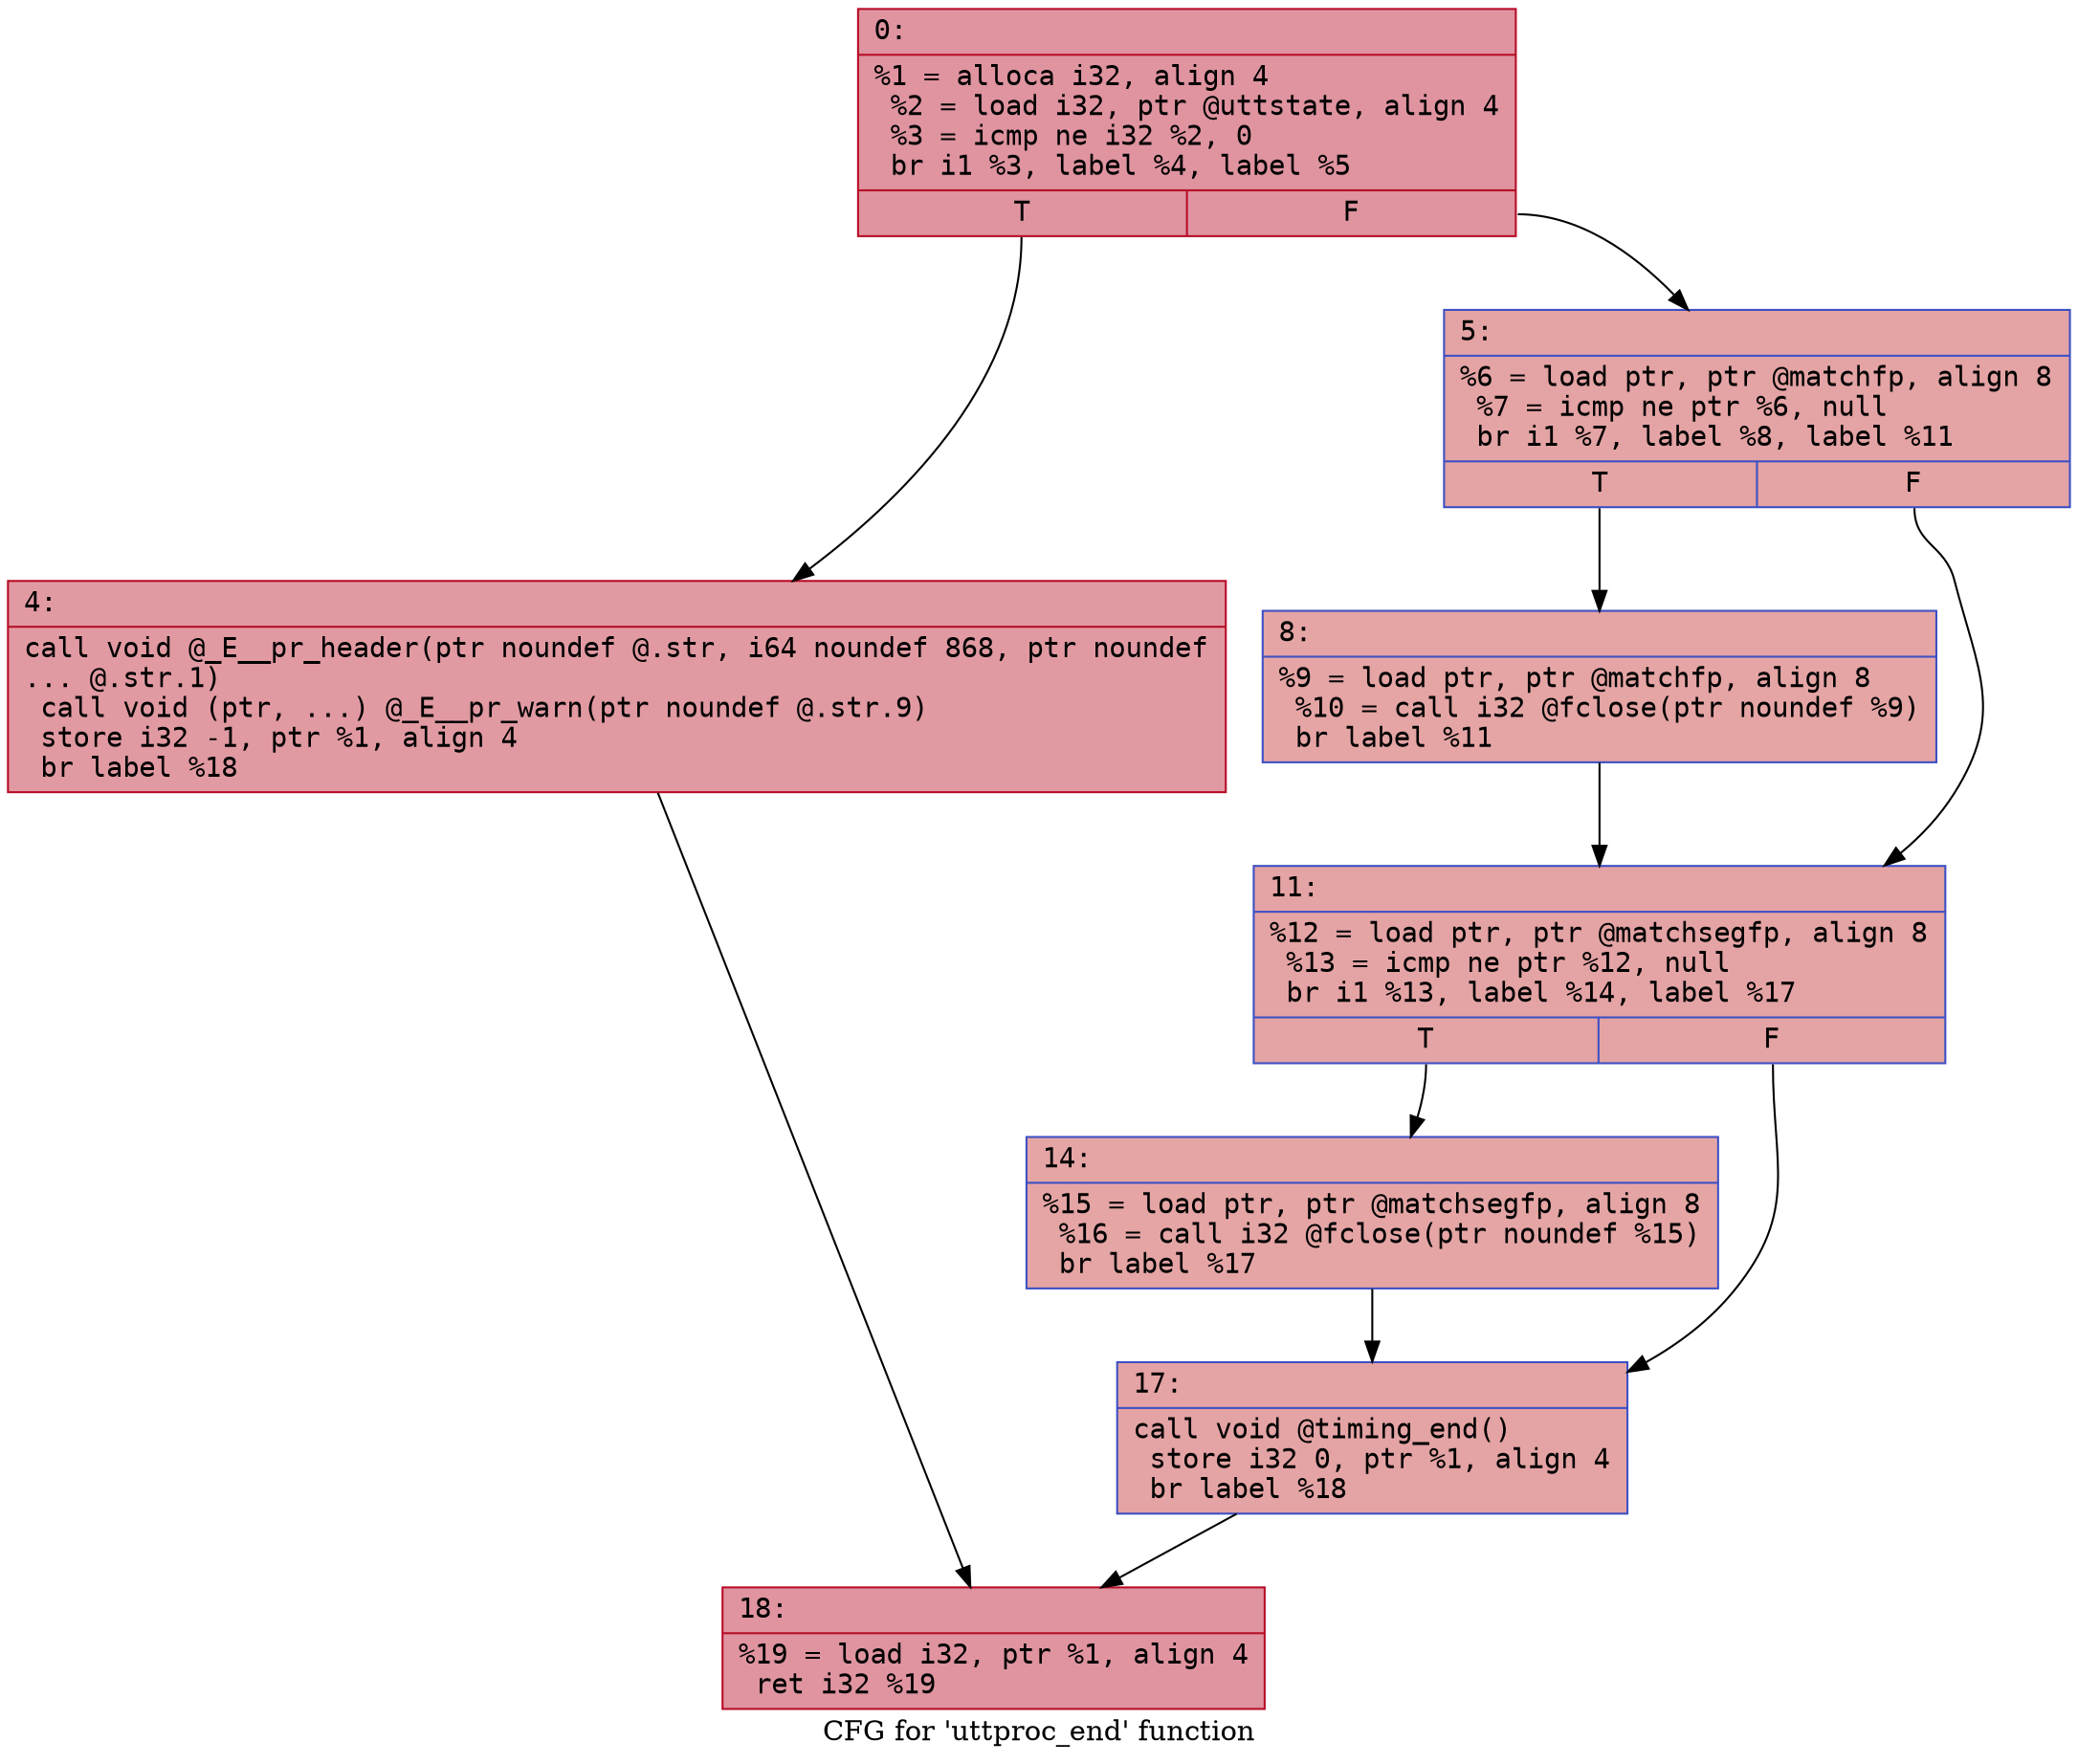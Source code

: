 digraph "CFG for 'uttproc_end' function" {
	label="CFG for 'uttproc_end' function";

	Node0x6000008bb340 [shape=record,color="#b70d28ff", style=filled, fillcolor="#b70d2870" fontname="Courier",label="{0:\l|  %1 = alloca i32, align 4\l  %2 = load i32, ptr @uttstate, align 4\l  %3 = icmp ne i32 %2, 0\l  br i1 %3, label %4, label %5\l|{<s0>T|<s1>F}}"];
	Node0x6000008bb340:s0 -> Node0x6000008bb390[tooltip="0 -> 4\nProbability 62.50%" ];
	Node0x6000008bb340:s1 -> Node0x6000008bb3e0[tooltip="0 -> 5\nProbability 37.50%" ];
	Node0x6000008bb390 [shape=record,color="#b70d28ff", style=filled, fillcolor="#bb1b2c70" fontname="Courier",label="{4:\l|  call void @_E__pr_header(ptr noundef @.str, i64 noundef 868, ptr noundef\l... @.str.1)\l  call void (ptr, ...) @_E__pr_warn(ptr noundef @.str.9)\l  store i32 -1, ptr %1, align 4\l  br label %18\l}"];
	Node0x6000008bb390 -> Node0x6000008bb570[tooltip="4 -> 18\nProbability 100.00%" ];
	Node0x6000008bb3e0 [shape=record,color="#3d50c3ff", style=filled, fillcolor="#c32e3170" fontname="Courier",label="{5:\l|  %6 = load ptr, ptr @matchfp, align 8\l  %7 = icmp ne ptr %6, null\l  br i1 %7, label %8, label %11\l|{<s0>T|<s1>F}}"];
	Node0x6000008bb3e0:s0 -> Node0x6000008bb430[tooltip="5 -> 8\nProbability 62.50%" ];
	Node0x6000008bb3e0:s1 -> Node0x6000008bb480[tooltip="5 -> 11\nProbability 37.50%" ];
	Node0x6000008bb430 [shape=record,color="#3d50c3ff", style=filled, fillcolor="#c5333470" fontname="Courier",label="{8:\l|  %9 = load ptr, ptr @matchfp, align 8\l  %10 = call i32 @fclose(ptr noundef %9)\l  br label %11\l}"];
	Node0x6000008bb430 -> Node0x6000008bb480[tooltip="8 -> 11\nProbability 100.00%" ];
	Node0x6000008bb480 [shape=record,color="#3d50c3ff", style=filled, fillcolor="#c32e3170" fontname="Courier",label="{11:\l|  %12 = load ptr, ptr @matchsegfp, align 8\l  %13 = icmp ne ptr %12, null\l  br i1 %13, label %14, label %17\l|{<s0>T|<s1>F}}"];
	Node0x6000008bb480:s0 -> Node0x6000008bb4d0[tooltip="11 -> 14\nProbability 62.50%" ];
	Node0x6000008bb480:s1 -> Node0x6000008bb520[tooltip="11 -> 17\nProbability 37.50%" ];
	Node0x6000008bb4d0 [shape=record,color="#3d50c3ff", style=filled, fillcolor="#c5333470" fontname="Courier",label="{14:\l|  %15 = load ptr, ptr @matchsegfp, align 8\l  %16 = call i32 @fclose(ptr noundef %15)\l  br label %17\l}"];
	Node0x6000008bb4d0 -> Node0x6000008bb520[tooltip="14 -> 17\nProbability 100.00%" ];
	Node0x6000008bb520 [shape=record,color="#3d50c3ff", style=filled, fillcolor="#c32e3170" fontname="Courier",label="{17:\l|  call void @timing_end()\l  store i32 0, ptr %1, align 4\l  br label %18\l}"];
	Node0x6000008bb520 -> Node0x6000008bb570[tooltip="17 -> 18\nProbability 100.00%" ];
	Node0x6000008bb570 [shape=record,color="#b70d28ff", style=filled, fillcolor="#b70d2870" fontname="Courier",label="{18:\l|  %19 = load i32, ptr %1, align 4\l  ret i32 %19\l}"];
}

